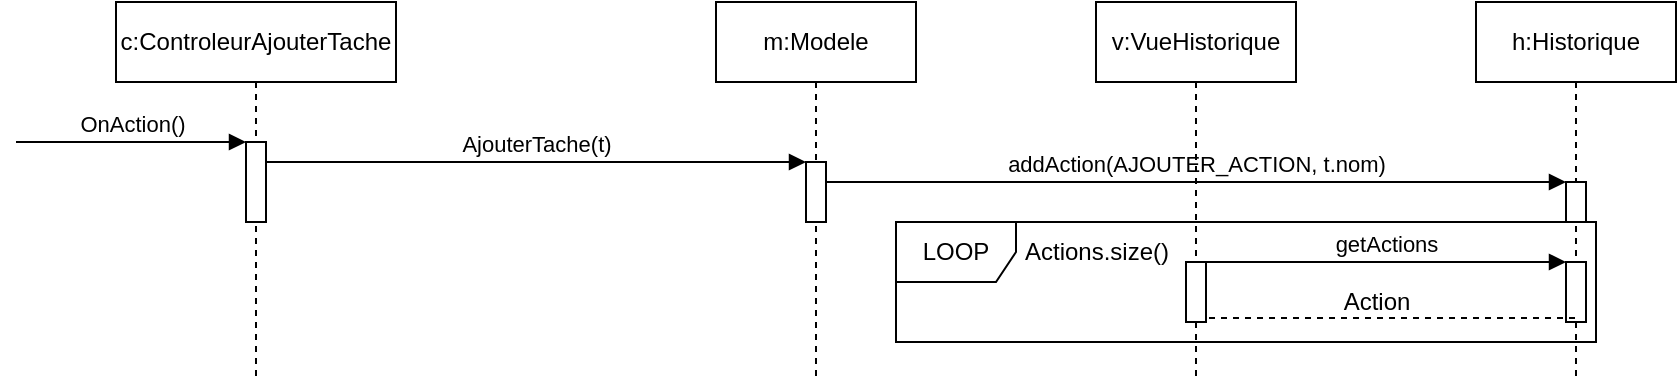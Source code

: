 <mxfile version="22.1.11" type="device">
  <diagram name="Page-1" id="2YBvvXClWsGukQMizWep">
    <mxGraphModel dx="1900" dy="501" grid="1" gridSize="10" guides="1" tooltips="1" connect="1" arrows="1" fold="1" page="1" pageScale="1" pageWidth="850" pageHeight="1100" math="0" shadow="0">
      <root>
        <mxCell id="0" />
        <mxCell id="1" parent="0" />
        <mxCell id="aM9ryv3xv72pqoxQDRHE-1" value="c:ControleurAjouterTache" style="shape=umlLifeline;perimeter=lifelinePerimeter;whiteSpace=wrap;html=1;container=0;dropTarget=0;collapsible=0;recursiveResize=0;outlineConnect=0;portConstraint=eastwest;newEdgeStyle={&quot;edgeStyle&quot;:&quot;elbowEdgeStyle&quot;,&quot;elbow&quot;:&quot;vertical&quot;,&quot;curved&quot;:0,&quot;rounded&quot;:0};" parent="1" vertex="1">
          <mxGeometry x="40" y="40" width="140" height="190" as="geometry" />
        </mxCell>
        <mxCell id="aM9ryv3xv72pqoxQDRHE-4" value="" style="html=1;points=[];perimeter=orthogonalPerimeter;outlineConnect=0;targetShapes=umlLifeline;portConstraint=eastwest;newEdgeStyle={&quot;edgeStyle&quot;:&quot;elbowEdgeStyle&quot;,&quot;elbow&quot;:&quot;vertical&quot;,&quot;curved&quot;:0,&quot;rounded&quot;:0};" parent="aM9ryv3xv72pqoxQDRHE-1" vertex="1">
          <mxGeometry x="65" y="70" width="10" height="40" as="geometry" />
        </mxCell>
        <mxCell id="aM9ryv3xv72pqoxQDRHE-5" value="m:Modele" style="shape=umlLifeline;perimeter=lifelinePerimeter;whiteSpace=wrap;html=1;container=0;dropTarget=0;collapsible=0;recursiveResize=0;outlineConnect=0;portConstraint=eastwest;newEdgeStyle={&quot;edgeStyle&quot;:&quot;elbowEdgeStyle&quot;,&quot;elbow&quot;:&quot;vertical&quot;,&quot;curved&quot;:0,&quot;rounded&quot;:0};" parent="1" vertex="1">
          <mxGeometry x="340" y="40" width="100" height="190" as="geometry" />
        </mxCell>
        <mxCell id="aM9ryv3xv72pqoxQDRHE-6" value="" style="html=1;points=[];perimeter=orthogonalPerimeter;outlineConnect=0;targetShapes=umlLifeline;portConstraint=eastwest;newEdgeStyle={&quot;edgeStyle&quot;:&quot;elbowEdgeStyle&quot;,&quot;elbow&quot;:&quot;vertical&quot;,&quot;curved&quot;:0,&quot;rounded&quot;:0};" parent="aM9ryv3xv72pqoxQDRHE-5" vertex="1">
          <mxGeometry x="45" y="80" width="10" height="30" as="geometry" />
        </mxCell>
        <mxCell id="aM9ryv3xv72pqoxQDRHE-7" value="addAction(AJOUTER_ACTION, t.nom)" style="html=1;verticalAlign=bottom;endArrow=block;edgeStyle=elbowEdgeStyle;elbow=vertical;curved=0;rounded=0;" parent="1" source="aM9ryv3xv72pqoxQDRHE-6" target="0V4dC_nPWTrOwgbL36k6-2" edge="1">
          <mxGeometry relative="1" as="geometry">
            <mxPoint x="400" y="130" as="sourcePoint" />
            <Array as="points">
              <mxPoint x="420" y="130" />
            </Array>
            <mxPoint x="625" y="130" as="targetPoint" />
          </mxGeometry>
        </mxCell>
        <mxCell id="0V4dC_nPWTrOwgbL36k6-1" value="h:Historique" style="shape=umlLifeline;perimeter=lifelinePerimeter;whiteSpace=wrap;html=1;container=0;dropTarget=0;collapsible=0;recursiveResize=0;outlineConnect=0;portConstraint=eastwest;newEdgeStyle={&quot;edgeStyle&quot;:&quot;elbowEdgeStyle&quot;,&quot;elbow&quot;:&quot;vertical&quot;,&quot;curved&quot;:0,&quot;rounded&quot;:0};" vertex="1" parent="1">
          <mxGeometry x="720" y="40" width="100" height="190" as="geometry" />
        </mxCell>
        <mxCell id="0V4dC_nPWTrOwgbL36k6-2" value="" style="html=1;points=[];perimeter=orthogonalPerimeter;outlineConnect=0;targetShapes=umlLifeline;portConstraint=eastwest;newEdgeStyle={&quot;edgeStyle&quot;:&quot;elbowEdgeStyle&quot;,&quot;elbow&quot;:&quot;vertical&quot;,&quot;curved&quot;:0,&quot;rounded&quot;:0};" vertex="1" parent="0V4dC_nPWTrOwgbL36k6-1">
          <mxGeometry x="45" y="90" width="10" height="20" as="geometry" />
        </mxCell>
        <mxCell id="0V4dC_nPWTrOwgbL36k6-12" value="" style="html=1;points=[];perimeter=orthogonalPerimeter;outlineConnect=0;targetShapes=umlLifeline;portConstraint=eastwest;newEdgeStyle={&quot;edgeStyle&quot;:&quot;elbowEdgeStyle&quot;,&quot;elbow&quot;:&quot;vertical&quot;,&quot;curved&quot;:0,&quot;rounded&quot;:0};" vertex="1" parent="0V4dC_nPWTrOwgbL36k6-1">
          <mxGeometry x="45" y="130" width="10" height="30" as="geometry" />
        </mxCell>
        <mxCell id="0V4dC_nPWTrOwgbL36k6-3" value="OnAction()" style="html=1;verticalAlign=bottom;endArrow=block;edgeStyle=elbowEdgeStyle;elbow=vertical;curved=0;rounded=0;" edge="1" parent="1" target="aM9ryv3xv72pqoxQDRHE-4">
          <mxGeometry relative="1" as="geometry">
            <mxPoint x="-10" y="110" as="sourcePoint" />
            <Array as="points" />
            <mxPoint x="110" y="110" as="targetPoint" />
          </mxGeometry>
        </mxCell>
        <mxCell id="0V4dC_nPWTrOwgbL36k6-5" value="AjouterTache(t)" style="html=1;verticalAlign=bottom;endArrow=block;edgeStyle=elbowEdgeStyle;elbow=vertical;curved=0;rounded=0;" edge="1" parent="1" source="aM9ryv3xv72pqoxQDRHE-4" target="aM9ryv3xv72pqoxQDRHE-6">
          <mxGeometry relative="1" as="geometry">
            <mxPoint x="130" y="120" as="sourcePoint" />
            <Array as="points">
              <mxPoint x="185" y="120" />
            </Array>
            <mxPoint x="390" y="120" as="targetPoint" />
          </mxGeometry>
        </mxCell>
        <mxCell id="0V4dC_nPWTrOwgbL36k6-8" value="v:VueHistorique" style="shape=umlLifeline;perimeter=lifelinePerimeter;whiteSpace=wrap;html=1;container=0;dropTarget=0;collapsible=0;recursiveResize=0;outlineConnect=0;portConstraint=eastwest;newEdgeStyle={&quot;edgeStyle&quot;:&quot;elbowEdgeStyle&quot;,&quot;elbow&quot;:&quot;vertical&quot;,&quot;curved&quot;:0,&quot;rounded&quot;:0};" vertex="1" parent="1">
          <mxGeometry x="530" y="40" width="100" height="190" as="geometry" />
        </mxCell>
        <mxCell id="0V4dC_nPWTrOwgbL36k6-9" value="" style="html=1;points=[];perimeter=orthogonalPerimeter;outlineConnect=0;targetShapes=umlLifeline;portConstraint=eastwest;newEdgeStyle={&quot;edgeStyle&quot;:&quot;elbowEdgeStyle&quot;,&quot;elbow&quot;:&quot;vertical&quot;,&quot;curved&quot;:0,&quot;rounded&quot;:0};" vertex="1" parent="0V4dC_nPWTrOwgbL36k6-8">
          <mxGeometry x="45" y="130" width="10" height="30" as="geometry" />
        </mxCell>
        <mxCell id="0V4dC_nPWTrOwgbL36k6-11" value="getActions" style="html=1;verticalAlign=bottom;endArrow=block;edgeStyle=elbowEdgeStyle;elbow=vertical;curved=0;rounded=0;" edge="1" parent="1" target="0V4dC_nPWTrOwgbL36k6-12">
          <mxGeometry relative="1" as="geometry">
            <mxPoint x="585" y="170" as="sourcePoint" />
            <Array as="points">
              <mxPoint x="610" y="170" />
            </Array>
            <mxPoint x="740" y="170" as="targetPoint" />
          </mxGeometry>
        </mxCell>
        <mxCell id="0V4dC_nPWTrOwgbL36k6-13" value="LOOP" style="shape=umlFrame;whiteSpace=wrap;html=1;pointerEvents=0;" vertex="1" parent="1">
          <mxGeometry x="430" y="150" width="350" height="60" as="geometry" />
        </mxCell>
        <mxCell id="0V4dC_nPWTrOwgbL36k6-14" value="Actions.size()" style="text;html=1;align=center;verticalAlign=middle;resizable=0;points=[];autosize=1;strokeColor=none;fillColor=none;" vertex="1" parent="1">
          <mxGeometry x="480" y="150" width="100" height="30" as="geometry" />
        </mxCell>
        <mxCell id="0V4dC_nPWTrOwgbL36k6-17" value="" style="endArrow=none;dashed=1;html=1;rounded=0;" edge="1" parent="1">
          <mxGeometry width="50" height="50" relative="1" as="geometry">
            <mxPoint x="769.5" y="198" as="sourcePoint" />
            <mxPoint x="585" y="198" as="targetPoint" />
          </mxGeometry>
        </mxCell>
        <mxCell id="0V4dC_nPWTrOwgbL36k6-18" value="Action" style="text;html=1;align=center;verticalAlign=middle;resizable=0;points=[];autosize=1;strokeColor=none;fillColor=none;" vertex="1" parent="1">
          <mxGeometry x="640" y="175" width="60" height="30" as="geometry" />
        </mxCell>
      </root>
    </mxGraphModel>
  </diagram>
</mxfile>
